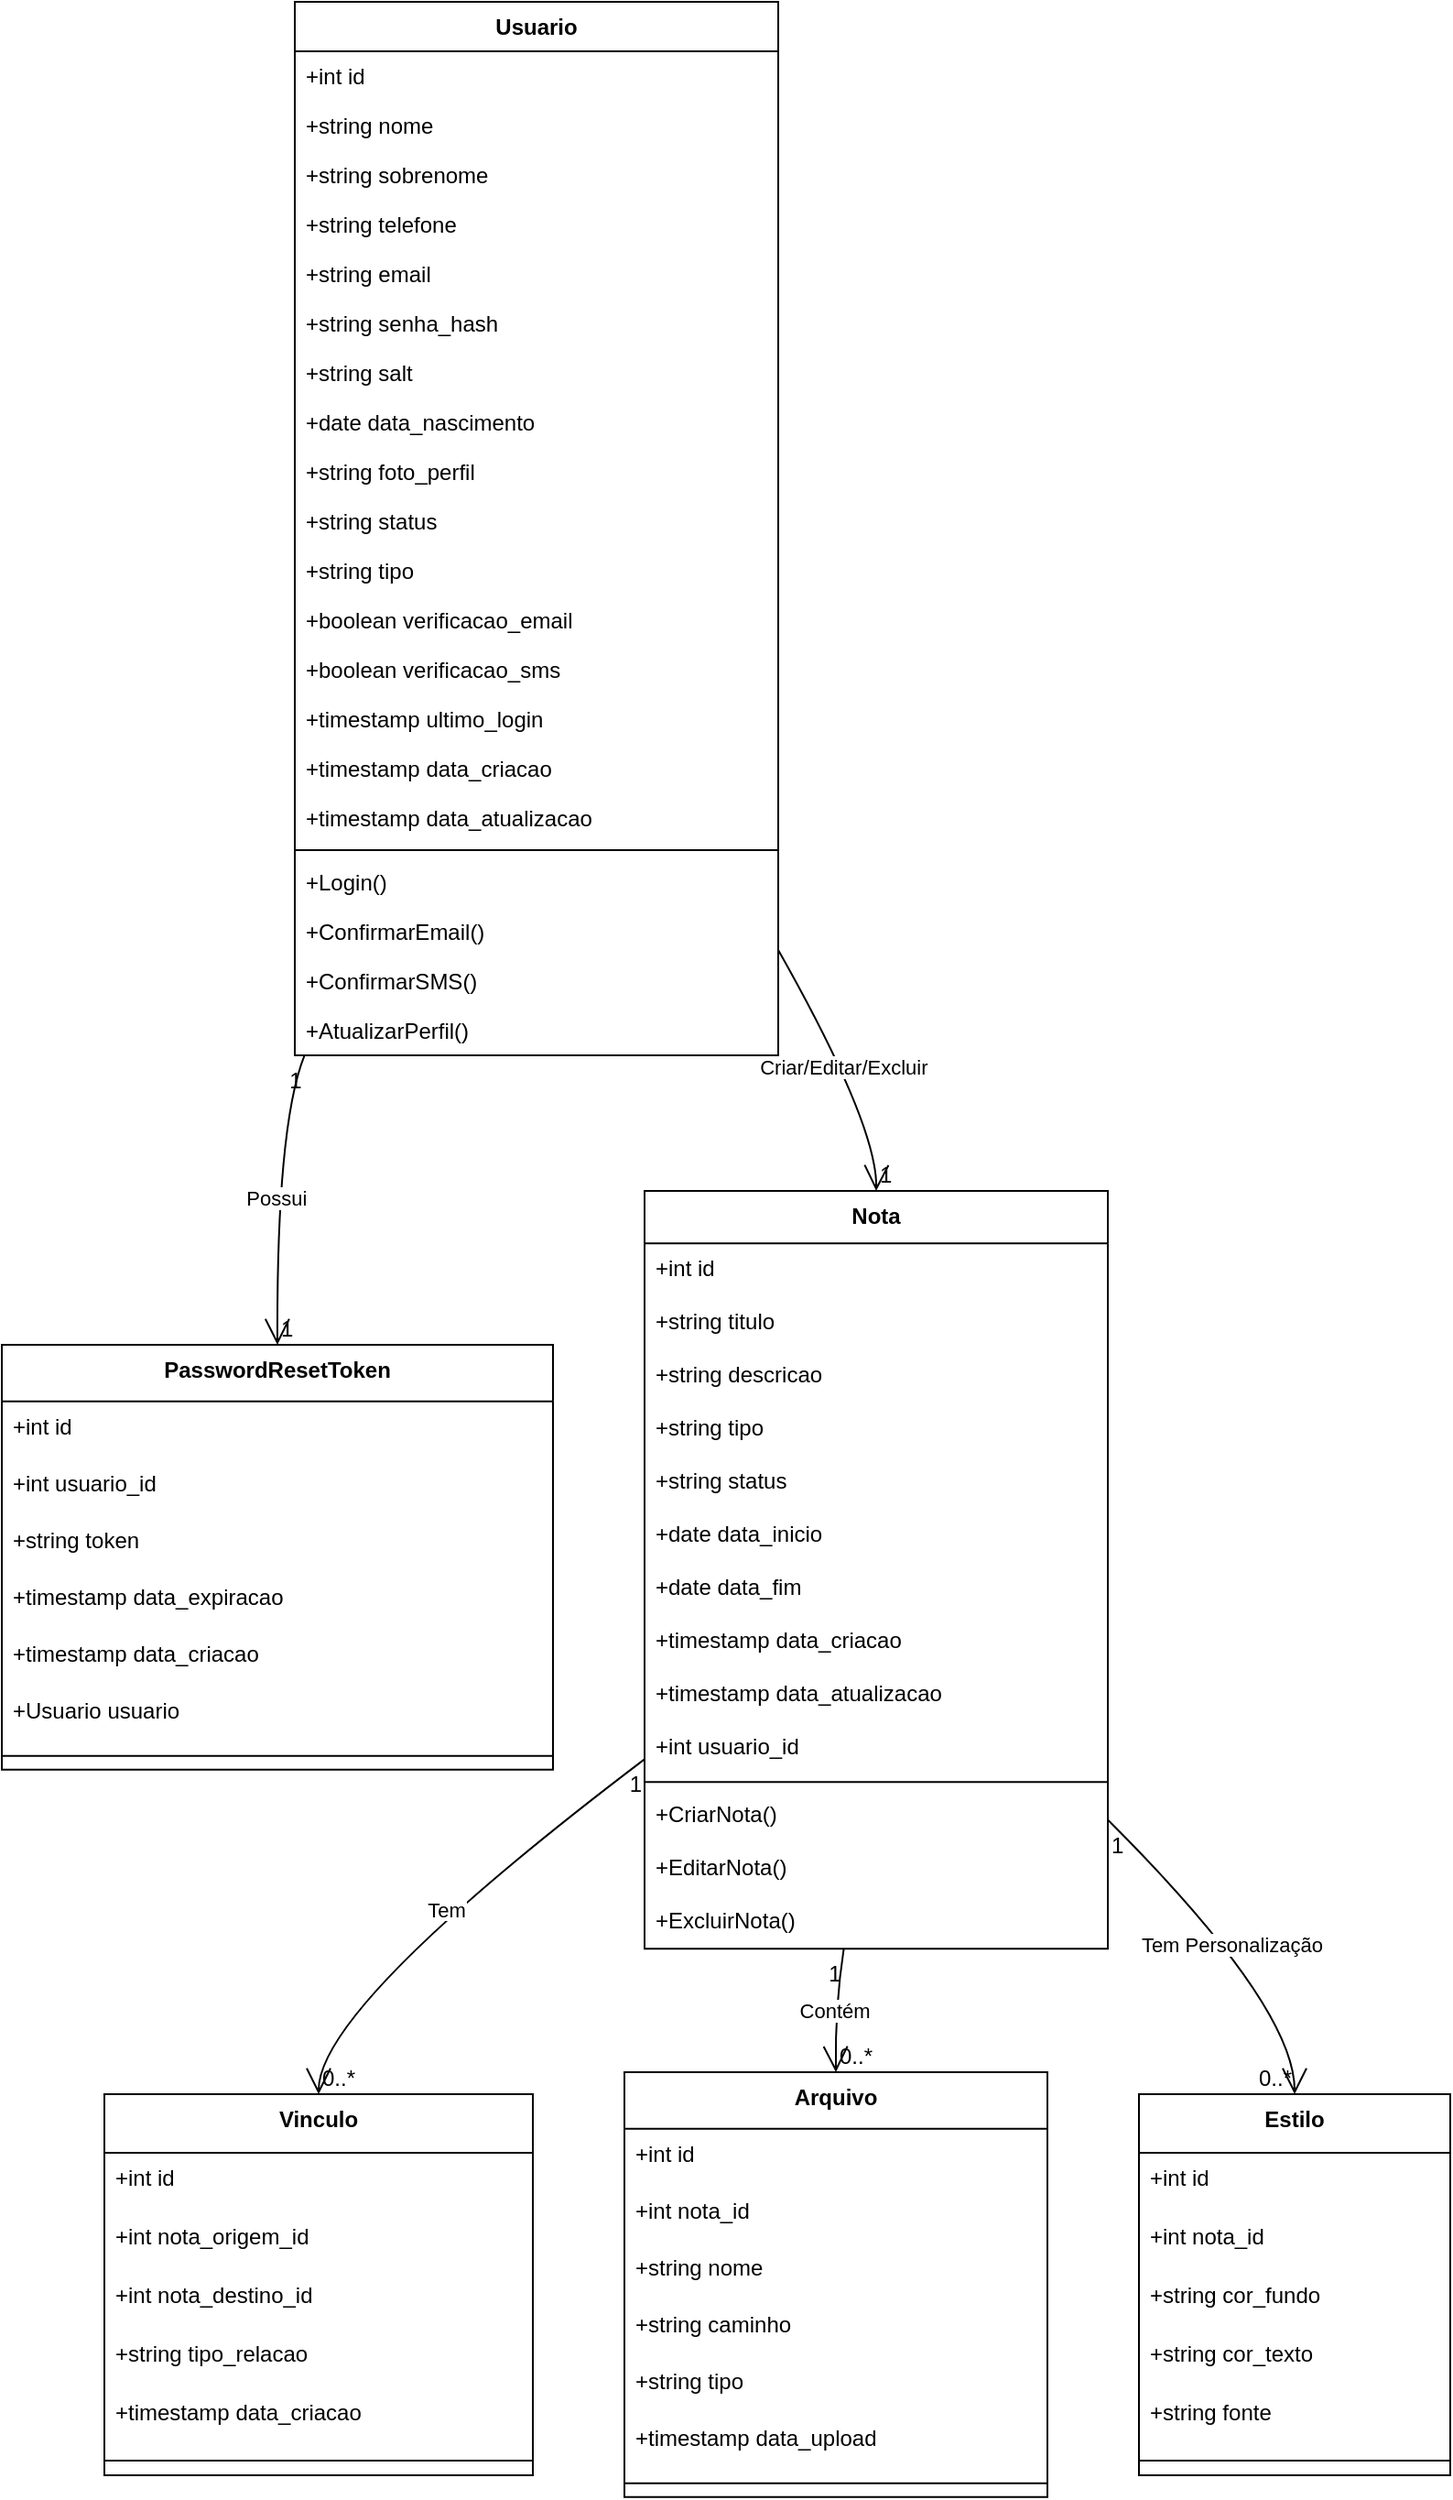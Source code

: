 <mxfile version="26.0.16">
  <diagram name="Page-1" id="w0n4qdKBBSs86dPPn1iK">
    <mxGraphModel dx="3475" dy="1332" grid="1" gridSize="10" guides="1" tooltips="1" connect="1" arrows="1" fold="1" page="1" pageScale="1" pageWidth="850" pageHeight="1100" math="0" shadow="0">
      <root>
        <mxCell id="0" />
        <mxCell id="1" parent="0" />
        <mxCell id="4E2TjhoOTMDhPv9ojZg_-61" value="Usuario" style="swimlane;fontStyle=1;align=center;verticalAlign=top;childLayout=stackLayout;horizontal=1;startSize=27.048;horizontalStack=0;resizeParent=1;resizeParentMax=0;resizeLast=0;collapsible=0;marginBottom=0;" vertex="1" parent="1">
          <mxGeometry x="180" y="20" width="264" height="575.048" as="geometry" />
        </mxCell>
        <mxCell id="4E2TjhoOTMDhPv9ojZg_-62" value="+int id" style="text;strokeColor=none;fillColor=none;align=left;verticalAlign=top;spacingLeft=4;spacingRight=4;overflow=hidden;rotatable=0;points=[[0,0.5],[1,0.5]];portConstraint=eastwest;" vertex="1" parent="4E2TjhoOTMDhPv9ojZg_-61">
          <mxGeometry y="27.048" width="264" height="27" as="geometry" />
        </mxCell>
        <mxCell id="4E2TjhoOTMDhPv9ojZg_-63" value="+string nome" style="text;strokeColor=none;fillColor=none;align=left;verticalAlign=top;spacingLeft=4;spacingRight=4;overflow=hidden;rotatable=0;points=[[0,0.5],[1,0.5]];portConstraint=eastwest;" vertex="1" parent="4E2TjhoOTMDhPv9ojZg_-61">
          <mxGeometry y="54.048" width="264" height="27" as="geometry" />
        </mxCell>
        <mxCell id="4E2TjhoOTMDhPv9ojZg_-64" value="+string sobrenome" style="text;strokeColor=none;fillColor=none;align=left;verticalAlign=top;spacingLeft=4;spacingRight=4;overflow=hidden;rotatable=0;points=[[0,0.5],[1,0.5]];portConstraint=eastwest;" vertex="1" parent="4E2TjhoOTMDhPv9ojZg_-61">
          <mxGeometry y="81.048" width="264" height="27" as="geometry" />
        </mxCell>
        <mxCell id="4E2TjhoOTMDhPv9ojZg_-65" value="+string telefone" style="text;strokeColor=none;fillColor=none;align=left;verticalAlign=top;spacingLeft=4;spacingRight=4;overflow=hidden;rotatable=0;points=[[0,0.5],[1,0.5]];portConstraint=eastwest;" vertex="1" parent="4E2TjhoOTMDhPv9ojZg_-61">
          <mxGeometry y="108.048" width="264" height="27" as="geometry" />
        </mxCell>
        <mxCell id="4E2TjhoOTMDhPv9ojZg_-66" value="+string email" style="text;strokeColor=none;fillColor=none;align=left;verticalAlign=top;spacingLeft=4;spacingRight=4;overflow=hidden;rotatable=0;points=[[0,0.5],[1,0.5]];portConstraint=eastwest;" vertex="1" parent="4E2TjhoOTMDhPv9ojZg_-61">
          <mxGeometry y="135.048" width="264" height="27" as="geometry" />
        </mxCell>
        <mxCell id="4E2TjhoOTMDhPv9ojZg_-67" value="+string senha_hash" style="text;strokeColor=none;fillColor=none;align=left;verticalAlign=top;spacingLeft=4;spacingRight=4;overflow=hidden;rotatable=0;points=[[0,0.5],[1,0.5]];portConstraint=eastwest;" vertex="1" parent="4E2TjhoOTMDhPv9ojZg_-61">
          <mxGeometry y="162.048" width="264" height="27" as="geometry" />
        </mxCell>
        <mxCell id="4E2TjhoOTMDhPv9ojZg_-68" value="+string salt" style="text;strokeColor=none;fillColor=none;align=left;verticalAlign=top;spacingLeft=4;spacingRight=4;overflow=hidden;rotatable=0;points=[[0,0.5],[1,0.5]];portConstraint=eastwest;" vertex="1" parent="4E2TjhoOTMDhPv9ojZg_-61">
          <mxGeometry y="189.048" width="264" height="27" as="geometry" />
        </mxCell>
        <mxCell id="4E2TjhoOTMDhPv9ojZg_-69" value="+date data_nascimento" style="text;strokeColor=none;fillColor=none;align=left;verticalAlign=top;spacingLeft=4;spacingRight=4;overflow=hidden;rotatable=0;points=[[0,0.5],[1,0.5]];portConstraint=eastwest;" vertex="1" parent="4E2TjhoOTMDhPv9ojZg_-61">
          <mxGeometry y="216.048" width="264" height="27" as="geometry" />
        </mxCell>
        <mxCell id="4E2TjhoOTMDhPv9ojZg_-70" value="+string foto_perfil" style="text;strokeColor=none;fillColor=none;align=left;verticalAlign=top;spacingLeft=4;spacingRight=4;overflow=hidden;rotatable=0;points=[[0,0.5],[1,0.5]];portConstraint=eastwest;" vertex="1" parent="4E2TjhoOTMDhPv9ojZg_-61">
          <mxGeometry y="243.048" width="264" height="27" as="geometry" />
        </mxCell>
        <mxCell id="4E2TjhoOTMDhPv9ojZg_-71" value="+string status" style="text;strokeColor=none;fillColor=none;align=left;verticalAlign=top;spacingLeft=4;spacingRight=4;overflow=hidden;rotatable=0;points=[[0,0.5],[1,0.5]];portConstraint=eastwest;" vertex="1" parent="4E2TjhoOTMDhPv9ojZg_-61">
          <mxGeometry y="270.048" width="264" height="27" as="geometry" />
        </mxCell>
        <mxCell id="4E2TjhoOTMDhPv9ojZg_-72" value="+string tipo" style="text;strokeColor=none;fillColor=none;align=left;verticalAlign=top;spacingLeft=4;spacingRight=4;overflow=hidden;rotatable=0;points=[[0,0.5],[1,0.5]];portConstraint=eastwest;" vertex="1" parent="4E2TjhoOTMDhPv9ojZg_-61">
          <mxGeometry y="297.048" width="264" height="27" as="geometry" />
        </mxCell>
        <mxCell id="4E2TjhoOTMDhPv9ojZg_-73" value="+boolean verificacao_email" style="text;strokeColor=none;fillColor=none;align=left;verticalAlign=top;spacingLeft=4;spacingRight=4;overflow=hidden;rotatable=0;points=[[0,0.5],[1,0.5]];portConstraint=eastwest;" vertex="1" parent="4E2TjhoOTMDhPv9ojZg_-61">
          <mxGeometry y="324.048" width="264" height="27" as="geometry" />
        </mxCell>
        <mxCell id="4E2TjhoOTMDhPv9ojZg_-74" value="+boolean verificacao_sms" style="text;strokeColor=none;fillColor=none;align=left;verticalAlign=top;spacingLeft=4;spacingRight=4;overflow=hidden;rotatable=0;points=[[0,0.5],[1,0.5]];portConstraint=eastwest;" vertex="1" parent="4E2TjhoOTMDhPv9ojZg_-61">
          <mxGeometry y="351.048" width="264" height="27" as="geometry" />
        </mxCell>
        <mxCell id="4E2TjhoOTMDhPv9ojZg_-75" value="+timestamp ultimo_login" style="text;strokeColor=none;fillColor=none;align=left;verticalAlign=top;spacingLeft=4;spacingRight=4;overflow=hidden;rotatable=0;points=[[0,0.5],[1,0.5]];portConstraint=eastwest;" vertex="1" parent="4E2TjhoOTMDhPv9ojZg_-61">
          <mxGeometry y="378.048" width="264" height="27" as="geometry" />
        </mxCell>
        <mxCell id="4E2TjhoOTMDhPv9ojZg_-76" value="+timestamp data_criacao" style="text;strokeColor=none;fillColor=none;align=left;verticalAlign=top;spacingLeft=4;spacingRight=4;overflow=hidden;rotatable=0;points=[[0,0.5],[1,0.5]];portConstraint=eastwest;" vertex="1" parent="4E2TjhoOTMDhPv9ojZg_-61">
          <mxGeometry y="405.048" width="264" height="27" as="geometry" />
        </mxCell>
        <mxCell id="4E2TjhoOTMDhPv9ojZg_-77" value="+timestamp data_atualizacao" style="text;strokeColor=none;fillColor=none;align=left;verticalAlign=top;spacingLeft=4;spacingRight=4;overflow=hidden;rotatable=0;points=[[0,0.5],[1,0.5]];portConstraint=eastwest;" vertex="1" parent="4E2TjhoOTMDhPv9ojZg_-61">
          <mxGeometry y="432.048" width="264" height="27" as="geometry" />
        </mxCell>
        <mxCell id="4E2TjhoOTMDhPv9ojZg_-78" style="line;strokeWidth=1;fillColor=none;align=left;verticalAlign=middle;spacingTop=-1;spacingLeft=3;spacingRight=3;rotatable=0;labelPosition=right;points=[];portConstraint=eastwest;strokeColor=inherit;" vertex="1" parent="4E2TjhoOTMDhPv9ojZg_-61">
          <mxGeometry y="459.048" width="264" height="8" as="geometry" />
        </mxCell>
        <mxCell id="4E2TjhoOTMDhPv9ojZg_-79" value="+Login()" style="text;strokeColor=none;fillColor=none;align=left;verticalAlign=top;spacingLeft=4;spacingRight=4;overflow=hidden;rotatable=0;points=[[0,0.5],[1,0.5]];portConstraint=eastwest;" vertex="1" parent="4E2TjhoOTMDhPv9ojZg_-61">
          <mxGeometry y="467.048" width="264" height="27" as="geometry" />
        </mxCell>
        <mxCell id="4E2TjhoOTMDhPv9ojZg_-80" value="+ConfirmarEmail()" style="text;strokeColor=none;fillColor=none;align=left;verticalAlign=top;spacingLeft=4;spacingRight=4;overflow=hidden;rotatable=0;points=[[0,0.5],[1,0.5]];portConstraint=eastwest;" vertex="1" parent="4E2TjhoOTMDhPv9ojZg_-61">
          <mxGeometry y="494.048" width="264" height="27" as="geometry" />
        </mxCell>
        <mxCell id="4E2TjhoOTMDhPv9ojZg_-81" value="+ConfirmarSMS()" style="text;strokeColor=none;fillColor=none;align=left;verticalAlign=top;spacingLeft=4;spacingRight=4;overflow=hidden;rotatable=0;points=[[0,0.5],[1,0.5]];portConstraint=eastwest;" vertex="1" parent="4E2TjhoOTMDhPv9ojZg_-61">
          <mxGeometry y="521.048" width="264" height="27" as="geometry" />
        </mxCell>
        <mxCell id="4E2TjhoOTMDhPv9ojZg_-82" value="+AtualizarPerfil()" style="text;strokeColor=none;fillColor=none;align=left;verticalAlign=top;spacingLeft=4;spacingRight=4;overflow=hidden;rotatable=0;points=[[0,0.5],[1,0.5]];portConstraint=eastwest;" vertex="1" parent="4E2TjhoOTMDhPv9ojZg_-61">
          <mxGeometry y="548.048" width="264" height="27" as="geometry" />
        </mxCell>
        <mxCell id="4E2TjhoOTMDhPv9ojZg_-83" value="PasswordResetToken" style="swimlane;fontStyle=1;align=center;verticalAlign=top;childLayout=stackLayout;horizontal=1;startSize=30.933;horizontalStack=0;resizeParent=1;resizeParentMax=0;resizeLast=0;collapsible=0;marginBottom=0;" vertex="1" parent="1">
          <mxGeometry x="20" y="753" width="301" height="231.933" as="geometry" />
        </mxCell>
        <mxCell id="4E2TjhoOTMDhPv9ojZg_-84" value="+int id" style="text;strokeColor=none;fillColor=none;align=left;verticalAlign=top;spacingLeft=4;spacingRight=4;overflow=hidden;rotatable=0;points=[[0,0.5],[1,0.5]];portConstraint=eastwest;" vertex="1" parent="4E2TjhoOTMDhPv9ojZg_-83">
          <mxGeometry y="30.933" width="301" height="31" as="geometry" />
        </mxCell>
        <mxCell id="4E2TjhoOTMDhPv9ojZg_-85" value="+int usuario_id" style="text;strokeColor=none;fillColor=none;align=left;verticalAlign=top;spacingLeft=4;spacingRight=4;overflow=hidden;rotatable=0;points=[[0,0.5],[1,0.5]];portConstraint=eastwest;" vertex="1" parent="4E2TjhoOTMDhPv9ojZg_-83">
          <mxGeometry y="61.933" width="301" height="31" as="geometry" />
        </mxCell>
        <mxCell id="4E2TjhoOTMDhPv9ojZg_-86" value="+string token" style="text;strokeColor=none;fillColor=none;align=left;verticalAlign=top;spacingLeft=4;spacingRight=4;overflow=hidden;rotatable=0;points=[[0,0.5],[1,0.5]];portConstraint=eastwest;" vertex="1" parent="4E2TjhoOTMDhPv9ojZg_-83">
          <mxGeometry y="92.933" width="301" height="31" as="geometry" />
        </mxCell>
        <mxCell id="4E2TjhoOTMDhPv9ojZg_-87" value="+timestamp data_expiracao" style="text;strokeColor=none;fillColor=none;align=left;verticalAlign=top;spacingLeft=4;spacingRight=4;overflow=hidden;rotatable=0;points=[[0,0.5],[1,0.5]];portConstraint=eastwest;" vertex="1" parent="4E2TjhoOTMDhPv9ojZg_-83">
          <mxGeometry y="123.933" width="301" height="31" as="geometry" />
        </mxCell>
        <mxCell id="4E2TjhoOTMDhPv9ojZg_-88" value="+timestamp data_criacao" style="text;strokeColor=none;fillColor=none;align=left;verticalAlign=top;spacingLeft=4;spacingRight=4;overflow=hidden;rotatable=0;points=[[0,0.5],[1,0.5]];portConstraint=eastwest;" vertex="1" parent="4E2TjhoOTMDhPv9ojZg_-83">
          <mxGeometry y="154.933" width="301" height="31" as="geometry" />
        </mxCell>
        <mxCell id="4E2TjhoOTMDhPv9ojZg_-89" value="+Usuario usuario" style="text;strokeColor=none;fillColor=none;align=left;verticalAlign=top;spacingLeft=4;spacingRight=4;overflow=hidden;rotatable=0;points=[[0,0.5],[1,0.5]];portConstraint=eastwest;" vertex="1" parent="4E2TjhoOTMDhPv9ojZg_-83">
          <mxGeometry y="185.933" width="301" height="31" as="geometry" />
        </mxCell>
        <mxCell id="4E2TjhoOTMDhPv9ojZg_-90" style="line;strokeWidth=1;fillColor=none;align=left;verticalAlign=middle;spacingTop=-1;spacingLeft=3;spacingRight=3;rotatable=0;labelPosition=right;points=[];portConstraint=eastwest;strokeColor=inherit;" vertex="1" parent="4E2TjhoOTMDhPv9ojZg_-83">
          <mxGeometry y="216.933" width="301" height="15" as="geometry" />
        </mxCell>
        <mxCell id="4E2TjhoOTMDhPv9ojZg_-91" value="Nota" style="swimlane;fontStyle=1;align=center;verticalAlign=top;childLayout=stackLayout;horizontal=1;startSize=28.571;horizontalStack=0;resizeParent=1;resizeParentMax=0;resizeLast=0;collapsible=0;marginBottom=0;" vertex="1" parent="1">
          <mxGeometry x="371" y="669" width="253" height="413.571" as="geometry" />
        </mxCell>
        <mxCell id="4E2TjhoOTMDhPv9ojZg_-92" value="+int id" style="text;strokeColor=none;fillColor=none;align=left;verticalAlign=top;spacingLeft=4;spacingRight=4;overflow=hidden;rotatable=0;points=[[0,0.5],[1,0.5]];portConstraint=eastwest;" vertex="1" parent="4E2TjhoOTMDhPv9ojZg_-91">
          <mxGeometry y="28.571" width="253" height="29" as="geometry" />
        </mxCell>
        <mxCell id="4E2TjhoOTMDhPv9ojZg_-93" value="+string titulo" style="text;strokeColor=none;fillColor=none;align=left;verticalAlign=top;spacingLeft=4;spacingRight=4;overflow=hidden;rotatable=0;points=[[0,0.5],[1,0.5]];portConstraint=eastwest;" vertex="1" parent="4E2TjhoOTMDhPv9ojZg_-91">
          <mxGeometry y="57.571" width="253" height="29" as="geometry" />
        </mxCell>
        <mxCell id="4E2TjhoOTMDhPv9ojZg_-94" value="+string descricao" style="text;strokeColor=none;fillColor=none;align=left;verticalAlign=top;spacingLeft=4;spacingRight=4;overflow=hidden;rotatable=0;points=[[0,0.5],[1,0.5]];portConstraint=eastwest;" vertex="1" parent="4E2TjhoOTMDhPv9ojZg_-91">
          <mxGeometry y="86.571" width="253" height="29" as="geometry" />
        </mxCell>
        <mxCell id="4E2TjhoOTMDhPv9ojZg_-95" value="+string tipo" style="text;strokeColor=none;fillColor=none;align=left;verticalAlign=top;spacingLeft=4;spacingRight=4;overflow=hidden;rotatable=0;points=[[0,0.5],[1,0.5]];portConstraint=eastwest;" vertex="1" parent="4E2TjhoOTMDhPv9ojZg_-91">
          <mxGeometry y="115.571" width="253" height="29" as="geometry" />
        </mxCell>
        <mxCell id="4E2TjhoOTMDhPv9ojZg_-96" value="+string status" style="text;strokeColor=none;fillColor=none;align=left;verticalAlign=top;spacingLeft=4;spacingRight=4;overflow=hidden;rotatable=0;points=[[0,0.5],[1,0.5]];portConstraint=eastwest;" vertex="1" parent="4E2TjhoOTMDhPv9ojZg_-91">
          <mxGeometry y="144.571" width="253" height="29" as="geometry" />
        </mxCell>
        <mxCell id="4E2TjhoOTMDhPv9ojZg_-97" value="+date data_inicio" style="text;strokeColor=none;fillColor=none;align=left;verticalAlign=top;spacingLeft=4;spacingRight=4;overflow=hidden;rotatable=0;points=[[0,0.5],[1,0.5]];portConstraint=eastwest;" vertex="1" parent="4E2TjhoOTMDhPv9ojZg_-91">
          <mxGeometry y="173.571" width="253" height="29" as="geometry" />
        </mxCell>
        <mxCell id="4E2TjhoOTMDhPv9ojZg_-98" value="+date data_fim" style="text;strokeColor=none;fillColor=none;align=left;verticalAlign=top;spacingLeft=4;spacingRight=4;overflow=hidden;rotatable=0;points=[[0,0.5],[1,0.5]];portConstraint=eastwest;" vertex="1" parent="4E2TjhoOTMDhPv9ojZg_-91">
          <mxGeometry y="202.571" width="253" height="29" as="geometry" />
        </mxCell>
        <mxCell id="4E2TjhoOTMDhPv9ojZg_-99" value="+timestamp data_criacao" style="text;strokeColor=none;fillColor=none;align=left;verticalAlign=top;spacingLeft=4;spacingRight=4;overflow=hidden;rotatable=0;points=[[0,0.5],[1,0.5]];portConstraint=eastwest;" vertex="1" parent="4E2TjhoOTMDhPv9ojZg_-91">
          <mxGeometry y="231.571" width="253" height="29" as="geometry" />
        </mxCell>
        <mxCell id="4E2TjhoOTMDhPv9ojZg_-100" value="+timestamp data_atualizacao" style="text;strokeColor=none;fillColor=none;align=left;verticalAlign=top;spacingLeft=4;spacingRight=4;overflow=hidden;rotatable=0;points=[[0,0.5],[1,0.5]];portConstraint=eastwest;" vertex="1" parent="4E2TjhoOTMDhPv9ojZg_-91">
          <mxGeometry y="260.571" width="253" height="29" as="geometry" />
        </mxCell>
        <mxCell id="4E2TjhoOTMDhPv9ojZg_-101" value="+int usuario_id" style="text;strokeColor=none;fillColor=none;align=left;verticalAlign=top;spacingLeft=4;spacingRight=4;overflow=hidden;rotatable=0;points=[[0,0.5],[1,0.5]];portConstraint=eastwest;" vertex="1" parent="4E2TjhoOTMDhPv9ojZg_-91">
          <mxGeometry y="289.571" width="253" height="29" as="geometry" />
        </mxCell>
        <mxCell id="4E2TjhoOTMDhPv9ojZg_-102" style="line;strokeWidth=1;fillColor=none;align=left;verticalAlign=middle;spacingTop=-1;spacingLeft=3;spacingRight=3;rotatable=0;labelPosition=right;points=[];portConstraint=eastwest;strokeColor=inherit;" vertex="1" parent="4E2TjhoOTMDhPv9ojZg_-91">
          <mxGeometry y="318.571" width="253" height="8" as="geometry" />
        </mxCell>
        <mxCell id="4E2TjhoOTMDhPv9ojZg_-103" value="+CriarNota()" style="text;strokeColor=none;fillColor=none;align=left;verticalAlign=top;spacingLeft=4;spacingRight=4;overflow=hidden;rotatable=0;points=[[0,0.5],[1,0.5]];portConstraint=eastwest;" vertex="1" parent="4E2TjhoOTMDhPv9ojZg_-91">
          <mxGeometry y="326.571" width="253" height="29" as="geometry" />
        </mxCell>
        <mxCell id="4E2TjhoOTMDhPv9ojZg_-104" value="+EditarNota()" style="text;strokeColor=none;fillColor=none;align=left;verticalAlign=top;spacingLeft=4;spacingRight=4;overflow=hidden;rotatable=0;points=[[0,0.5],[1,0.5]];portConstraint=eastwest;" vertex="1" parent="4E2TjhoOTMDhPv9ojZg_-91">
          <mxGeometry y="355.571" width="253" height="29" as="geometry" />
        </mxCell>
        <mxCell id="4E2TjhoOTMDhPv9ojZg_-105" value="+ExcluirNota()" style="text;strokeColor=none;fillColor=none;align=left;verticalAlign=top;spacingLeft=4;spacingRight=4;overflow=hidden;rotatable=0;points=[[0,0.5],[1,0.5]];portConstraint=eastwest;" vertex="1" parent="4E2TjhoOTMDhPv9ojZg_-91">
          <mxGeometry y="384.571" width="253" height="29" as="geometry" />
        </mxCell>
        <mxCell id="4E2TjhoOTMDhPv9ojZg_-106" value="Vinculo" style="swimlane;fontStyle=1;align=center;verticalAlign=top;childLayout=stackLayout;horizontal=1;startSize=32;horizontalStack=0;resizeParent=1;resizeParentMax=0;resizeLast=0;collapsible=0;marginBottom=0;" vertex="1" parent="1">
          <mxGeometry x="76" y="1162" width="234" height="208" as="geometry" />
        </mxCell>
        <mxCell id="4E2TjhoOTMDhPv9ojZg_-107" value="+int id" style="text;strokeColor=none;fillColor=none;align=left;verticalAlign=top;spacingLeft=4;spacingRight=4;overflow=hidden;rotatable=0;points=[[0,0.5],[1,0.5]];portConstraint=eastwest;" vertex="1" parent="4E2TjhoOTMDhPv9ojZg_-106">
          <mxGeometry y="32" width="234" height="32" as="geometry" />
        </mxCell>
        <mxCell id="4E2TjhoOTMDhPv9ojZg_-108" value="+int nota_origem_id" style="text;strokeColor=none;fillColor=none;align=left;verticalAlign=top;spacingLeft=4;spacingRight=4;overflow=hidden;rotatable=0;points=[[0,0.5],[1,0.5]];portConstraint=eastwest;" vertex="1" parent="4E2TjhoOTMDhPv9ojZg_-106">
          <mxGeometry y="64" width="234" height="32" as="geometry" />
        </mxCell>
        <mxCell id="4E2TjhoOTMDhPv9ojZg_-109" value="+int nota_destino_id" style="text;strokeColor=none;fillColor=none;align=left;verticalAlign=top;spacingLeft=4;spacingRight=4;overflow=hidden;rotatable=0;points=[[0,0.5],[1,0.5]];portConstraint=eastwest;" vertex="1" parent="4E2TjhoOTMDhPv9ojZg_-106">
          <mxGeometry y="96" width="234" height="32" as="geometry" />
        </mxCell>
        <mxCell id="4E2TjhoOTMDhPv9ojZg_-110" value="+string tipo_relacao" style="text;strokeColor=none;fillColor=none;align=left;verticalAlign=top;spacingLeft=4;spacingRight=4;overflow=hidden;rotatable=0;points=[[0,0.5],[1,0.5]];portConstraint=eastwest;" vertex="1" parent="4E2TjhoOTMDhPv9ojZg_-106">
          <mxGeometry y="128" width="234" height="32" as="geometry" />
        </mxCell>
        <mxCell id="4E2TjhoOTMDhPv9ojZg_-111" value="+timestamp data_criacao" style="text;strokeColor=none;fillColor=none;align=left;verticalAlign=top;spacingLeft=4;spacingRight=4;overflow=hidden;rotatable=0;points=[[0,0.5],[1,0.5]];portConstraint=eastwest;" vertex="1" parent="4E2TjhoOTMDhPv9ojZg_-106">
          <mxGeometry y="160" width="234" height="32" as="geometry" />
        </mxCell>
        <mxCell id="4E2TjhoOTMDhPv9ojZg_-112" style="line;strokeWidth=1;fillColor=none;align=left;verticalAlign=middle;spacingTop=-1;spacingLeft=3;spacingRight=3;rotatable=0;labelPosition=right;points=[];portConstraint=eastwest;strokeColor=inherit;" vertex="1" parent="4E2TjhoOTMDhPv9ojZg_-106">
          <mxGeometry y="192" width="234" height="16" as="geometry" />
        </mxCell>
        <mxCell id="4E2TjhoOTMDhPv9ojZg_-113" value="Arquivo" style="swimlane;fontStyle=1;align=center;verticalAlign=top;childLayout=stackLayout;horizontal=1;startSize=30.933;horizontalStack=0;resizeParent=1;resizeParentMax=0;resizeLast=0;collapsible=0;marginBottom=0;" vertex="1" parent="1">
          <mxGeometry x="360" y="1150" width="231" height="231.933" as="geometry" />
        </mxCell>
        <mxCell id="4E2TjhoOTMDhPv9ojZg_-114" value="+int id" style="text;strokeColor=none;fillColor=none;align=left;verticalAlign=top;spacingLeft=4;spacingRight=4;overflow=hidden;rotatable=0;points=[[0,0.5],[1,0.5]];portConstraint=eastwest;" vertex="1" parent="4E2TjhoOTMDhPv9ojZg_-113">
          <mxGeometry y="30.933" width="231" height="31" as="geometry" />
        </mxCell>
        <mxCell id="4E2TjhoOTMDhPv9ojZg_-115" value="+int nota_id" style="text;strokeColor=none;fillColor=none;align=left;verticalAlign=top;spacingLeft=4;spacingRight=4;overflow=hidden;rotatable=0;points=[[0,0.5],[1,0.5]];portConstraint=eastwest;" vertex="1" parent="4E2TjhoOTMDhPv9ojZg_-113">
          <mxGeometry y="61.933" width="231" height="31" as="geometry" />
        </mxCell>
        <mxCell id="4E2TjhoOTMDhPv9ojZg_-116" value="+string nome" style="text;strokeColor=none;fillColor=none;align=left;verticalAlign=top;spacingLeft=4;spacingRight=4;overflow=hidden;rotatable=0;points=[[0,0.5],[1,0.5]];portConstraint=eastwest;" vertex="1" parent="4E2TjhoOTMDhPv9ojZg_-113">
          <mxGeometry y="92.933" width="231" height="31" as="geometry" />
        </mxCell>
        <mxCell id="4E2TjhoOTMDhPv9ojZg_-117" value="+string caminho" style="text;strokeColor=none;fillColor=none;align=left;verticalAlign=top;spacingLeft=4;spacingRight=4;overflow=hidden;rotatable=0;points=[[0,0.5],[1,0.5]];portConstraint=eastwest;" vertex="1" parent="4E2TjhoOTMDhPv9ojZg_-113">
          <mxGeometry y="123.933" width="231" height="31" as="geometry" />
        </mxCell>
        <mxCell id="4E2TjhoOTMDhPv9ojZg_-118" value="+string tipo" style="text;strokeColor=none;fillColor=none;align=left;verticalAlign=top;spacingLeft=4;spacingRight=4;overflow=hidden;rotatable=0;points=[[0,0.5],[1,0.5]];portConstraint=eastwest;" vertex="1" parent="4E2TjhoOTMDhPv9ojZg_-113">
          <mxGeometry y="154.933" width="231" height="31" as="geometry" />
        </mxCell>
        <mxCell id="4E2TjhoOTMDhPv9ojZg_-119" value="+timestamp data_upload" style="text;strokeColor=none;fillColor=none;align=left;verticalAlign=top;spacingLeft=4;spacingRight=4;overflow=hidden;rotatable=0;points=[[0,0.5],[1,0.5]];portConstraint=eastwest;" vertex="1" parent="4E2TjhoOTMDhPv9ojZg_-113">
          <mxGeometry y="185.933" width="231" height="31" as="geometry" />
        </mxCell>
        <mxCell id="4E2TjhoOTMDhPv9ojZg_-120" style="line;strokeWidth=1;fillColor=none;align=left;verticalAlign=middle;spacingTop=-1;spacingLeft=3;spacingRight=3;rotatable=0;labelPosition=right;points=[];portConstraint=eastwest;strokeColor=inherit;" vertex="1" parent="4E2TjhoOTMDhPv9ojZg_-113">
          <mxGeometry y="216.933" width="231" height="15" as="geometry" />
        </mxCell>
        <mxCell id="4E2TjhoOTMDhPv9ojZg_-121" value="Estilo" style="swimlane;fontStyle=1;align=center;verticalAlign=top;childLayout=stackLayout;horizontal=1;startSize=32;horizontalStack=0;resizeParent=1;resizeParentMax=0;resizeLast=0;collapsible=0;marginBottom=0;" vertex="1" parent="1">
          <mxGeometry x="641" y="1162" width="170" height="208" as="geometry" />
        </mxCell>
        <mxCell id="4E2TjhoOTMDhPv9ojZg_-122" value="+int id" style="text;strokeColor=none;fillColor=none;align=left;verticalAlign=top;spacingLeft=4;spacingRight=4;overflow=hidden;rotatable=0;points=[[0,0.5],[1,0.5]];portConstraint=eastwest;" vertex="1" parent="4E2TjhoOTMDhPv9ojZg_-121">
          <mxGeometry y="32" width="170" height="32" as="geometry" />
        </mxCell>
        <mxCell id="4E2TjhoOTMDhPv9ojZg_-123" value="+int nota_id" style="text;strokeColor=none;fillColor=none;align=left;verticalAlign=top;spacingLeft=4;spacingRight=4;overflow=hidden;rotatable=0;points=[[0,0.5],[1,0.5]];portConstraint=eastwest;" vertex="1" parent="4E2TjhoOTMDhPv9ojZg_-121">
          <mxGeometry y="64" width="170" height="32" as="geometry" />
        </mxCell>
        <mxCell id="4E2TjhoOTMDhPv9ojZg_-124" value="+string cor_fundo" style="text;strokeColor=none;fillColor=none;align=left;verticalAlign=top;spacingLeft=4;spacingRight=4;overflow=hidden;rotatable=0;points=[[0,0.5],[1,0.5]];portConstraint=eastwest;" vertex="1" parent="4E2TjhoOTMDhPv9ojZg_-121">
          <mxGeometry y="96" width="170" height="32" as="geometry" />
        </mxCell>
        <mxCell id="4E2TjhoOTMDhPv9ojZg_-125" value="+string cor_texto" style="text;strokeColor=none;fillColor=none;align=left;verticalAlign=top;spacingLeft=4;spacingRight=4;overflow=hidden;rotatable=0;points=[[0,0.5],[1,0.5]];portConstraint=eastwest;" vertex="1" parent="4E2TjhoOTMDhPv9ojZg_-121">
          <mxGeometry y="128" width="170" height="32" as="geometry" />
        </mxCell>
        <mxCell id="4E2TjhoOTMDhPv9ojZg_-126" value="+string fonte" style="text;strokeColor=none;fillColor=none;align=left;verticalAlign=top;spacingLeft=4;spacingRight=4;overflow=hidden;rotatable=0;points=[[0,0.5],[1,0.5]];portConstraint=eastwest;" vertex="1" parent="4E2TjhoOTMDhPv9ojZg_-121">
          <mxGeometry y="160" width="170" height="32" as="geometry" />
        </mxCell>
        <mxCell id="4E2TjhoOTMDhPv9ojZg_-127" style="line;strokeWidth=1;fillColor=none;align=left;verticalAlign=middle;spacingTop=-1;spacingLeft=3;spacingRight=3;rotatable=0;labelPosition=right;points=[];portConstraint=eastwest;strokeColor=inherit;" vertex="1" parent="4E2TjhoOTMDhPv9ojZg_-121">
          <mxGeometry y="192" width="170" height="16" as="geometry" />
        </mxCell>
        <mxCell id="4E2TjhoOTMDhPv9ojZg_-128" value="Criar/Editar/Excluir" style="curved=1;startArrow=none;endArrow=open;endSize=12;exitX=1;exitY=0.9;entryX=0.5;entryY=0;rounded=0;" edge="1" parent="1" source="4E2TjhoOTMDhPv9ojZg_-61" target="4E2TjhoOTMDhPv9ojZg_-91">
          <mxGeometry relative="1" as="geometry">
            <Array as="points">
              <mxPoint x="498" y="633" />
            </Array>
          </mxGeometry>
        </mxCell>
        <mxCell id="4E2TjhoOTMDhPv9ojZg_-129" value="1" style="edgeLabel;resizable=0;labelBackgroundColor=none;fontSize=12;align=left;verticalAlign=bottom;" vertex="1" parent="4E2TjhoOTMDhPv9ojZg_-128">
          <mxGeometry x="1" relative="1" as="geometry" />
        </mxCell>
        <mxCell id="4E2TjhoOTMDhPv9ojZg_-130" value="Tem" style="curved=1;startArrow=none;endArrow=open;endSize=12;exitX=0;exitY=0.75;entryX=0.5;entryY=0;rounded=0;" edge="1" parent="1" source="4E2TjhoOTMDhPv9ojZg_-91" target="4E2TjhoOTMDhPv9ojZg_-106">
          <mxGeometry relative="1" as="geometry">
            <Array as="points">
              <mxPoint x="193" y="1114" />
            </Array>
          </mxGeometry>
        </mxCell>
        <mxCell id="4E2TjhoOTMDhPv9ojZg_-131" value="1" style="edgeLabel;resizable=0;labelBackgroundColor=none;fontSize=12;align=right;verticalAlign=top;" vertex="1" parent="4E2TjhoOTMDhPv9ojZg_-130">
          <mxGeometry x="-1" relative="1" as="geometry" />
        </mxCell>
        <mxCell id="4E2TjhoOTMDhPv9ojZg_-132" value="0..*" style="edgeLabel;resizable=0;labelBackgroundColor=none;fontSize=12;align=left;verticalAlign=bottom;" vertex="1" parent="4E2TjhoOTMDhPv9ojZg_-130">
          <mxGeometry x="1" relative="1" as="geometry" />
        </mxCell>
        <mxCell id="4E2TjhoOTMDhPv9ojZg_-133" value="Contém" style="curved=1;startArrow=none;endArrow=open;endSize=12;exitX=0.43;exitY=1;entryX=0.5;entryY=0;rounded=0;" edge="1" parent="1" source="4E2TjhoOTMDhPv9ojZg_-91" target="4E2TjhoOTMDhPv9ojZg_-113">
          <mxGeometry relative="1" as="geometry">
            <Array as="points">
              <mxPoint x="475" y="1114" />
            </Array>
          </mxGeometry>
        </mxCell>
        <mxCell id="4E2TjhoOTMDhPv9ojZg_-134" value="1" style="edgeLabel;resizable=0;labelBackgroundColor=none;fontSize=12;align=right;verticalAlign=top;" vertex="1" parent="4E2TjhoOTMDhPv9ojZg_-133">
          <mxGeometry x="-1" relative="1" as="geometry" />
        </mxCell>
        <mxCell id="4E2TjhoOTMDhPv9ojZg_-135" value="0..*" style="edgeLabel;resizable=0;labelBackgroundColor=none;fontSize=12;align=left;verticalAlign=bottom;" vertex="1" parent="4E2TjhoOTMDhPv9ojZg_-133">
          <mxGeometry x="1" relative="1" as="geometry" />
        </mxCell>
        <mxCell id="4E2TjhoOTMDhPv9ojZg_-136" value="Tem Personalização" style="curved=1;startArrow=none;endArrow=open;endSize=12;exitX=1;exitY=0.83;entryX=0.5;entryY=0;rounded=0;" edge="1" parent="1" source="4E2TjhoOTMDhPv9ojZg_-91" target="4E2TjhoOTMDhPv9ojZg_-121">
          <mxGeometry relative="1" as="geometry">
            <Array as="points">
              <mxPoint x="726" y="1114" />
            </Array>
          </mxGeometry>
        </mxCell>
        <mxCell id="4E2TjhoOTMDhPv9ojZg_-137" value="1" style="edgeLabel;resizable=0;labelBackgroundColor=none;fontSize=12;align=left;verticalAlign=top;" vertex="1" parent="4E2TjhoOTMDhPv9ojZg_-136">
          <mxGeometry x="-1" relative="1" as="geometry" />
        </mxCell>
        <mxCell id="4E2TjhoOTMDhPv9ojZg_-138" value="0..*" style="edgeLabel;resizable=0;labelBackgroundColor=none;fontSize=12;align=right;verticalAlign=bottom;" vertex="1" parent="4E2TjhoOTMDhPv9ojZg_-136">
          <mxGeometry x="1" relative="1" as="geometry" />
        </mxCell>
        <mxCell id="4E2TjhoOTMDhPv9ojZg_-139" value="Possui" style="curved=1;startArrow=none;endArrow=open;endSize=12;exitX=0.02;exitY=1;entryX=0.5;entryY=0;rounded=0;" edge="1" parent="1" source="4E2TjhoOTMDhPv9ojZg_-61" target="4E2TjhoOTMDhPv9ojZg_-83">
          <mxGeometry relative="1" as="geometry">
            <Array as="points">
              <mxPoint x="170" y="633" />
            </Array>
          </mxGeometry>
        </mxCell>
        <mxCell id="4E2TjhoOTMDhPv9ojZg_-140" value="1" style="edgeLabel;resizable=0;labelBackgroundColor=none;fontSize=12;align=right;verticalAlign=top;" vertex="1" parent="4E2TjhoOTMDhPv9ojZg_-139">
          <mxGeometry x="-1" relative="1" as="geometry" />
        </mxCell>
        <mxCell id="4E2TjhoOTMDhPv9ojZg_-141" value="1" style="edgeLabel;resizable=0;labelBackgroundColor=none;fontSize=12;align=left;verticalAlign=bottom;" vertex="1" parent="4E2TjhoOTMDhPv9ojZg_-139">
          <mxGeometry x="1" relative="1" as="geometry" />
        </mxCell>
      </root>
    </mxGraphModel>
  </diagram>
</mxfile>
